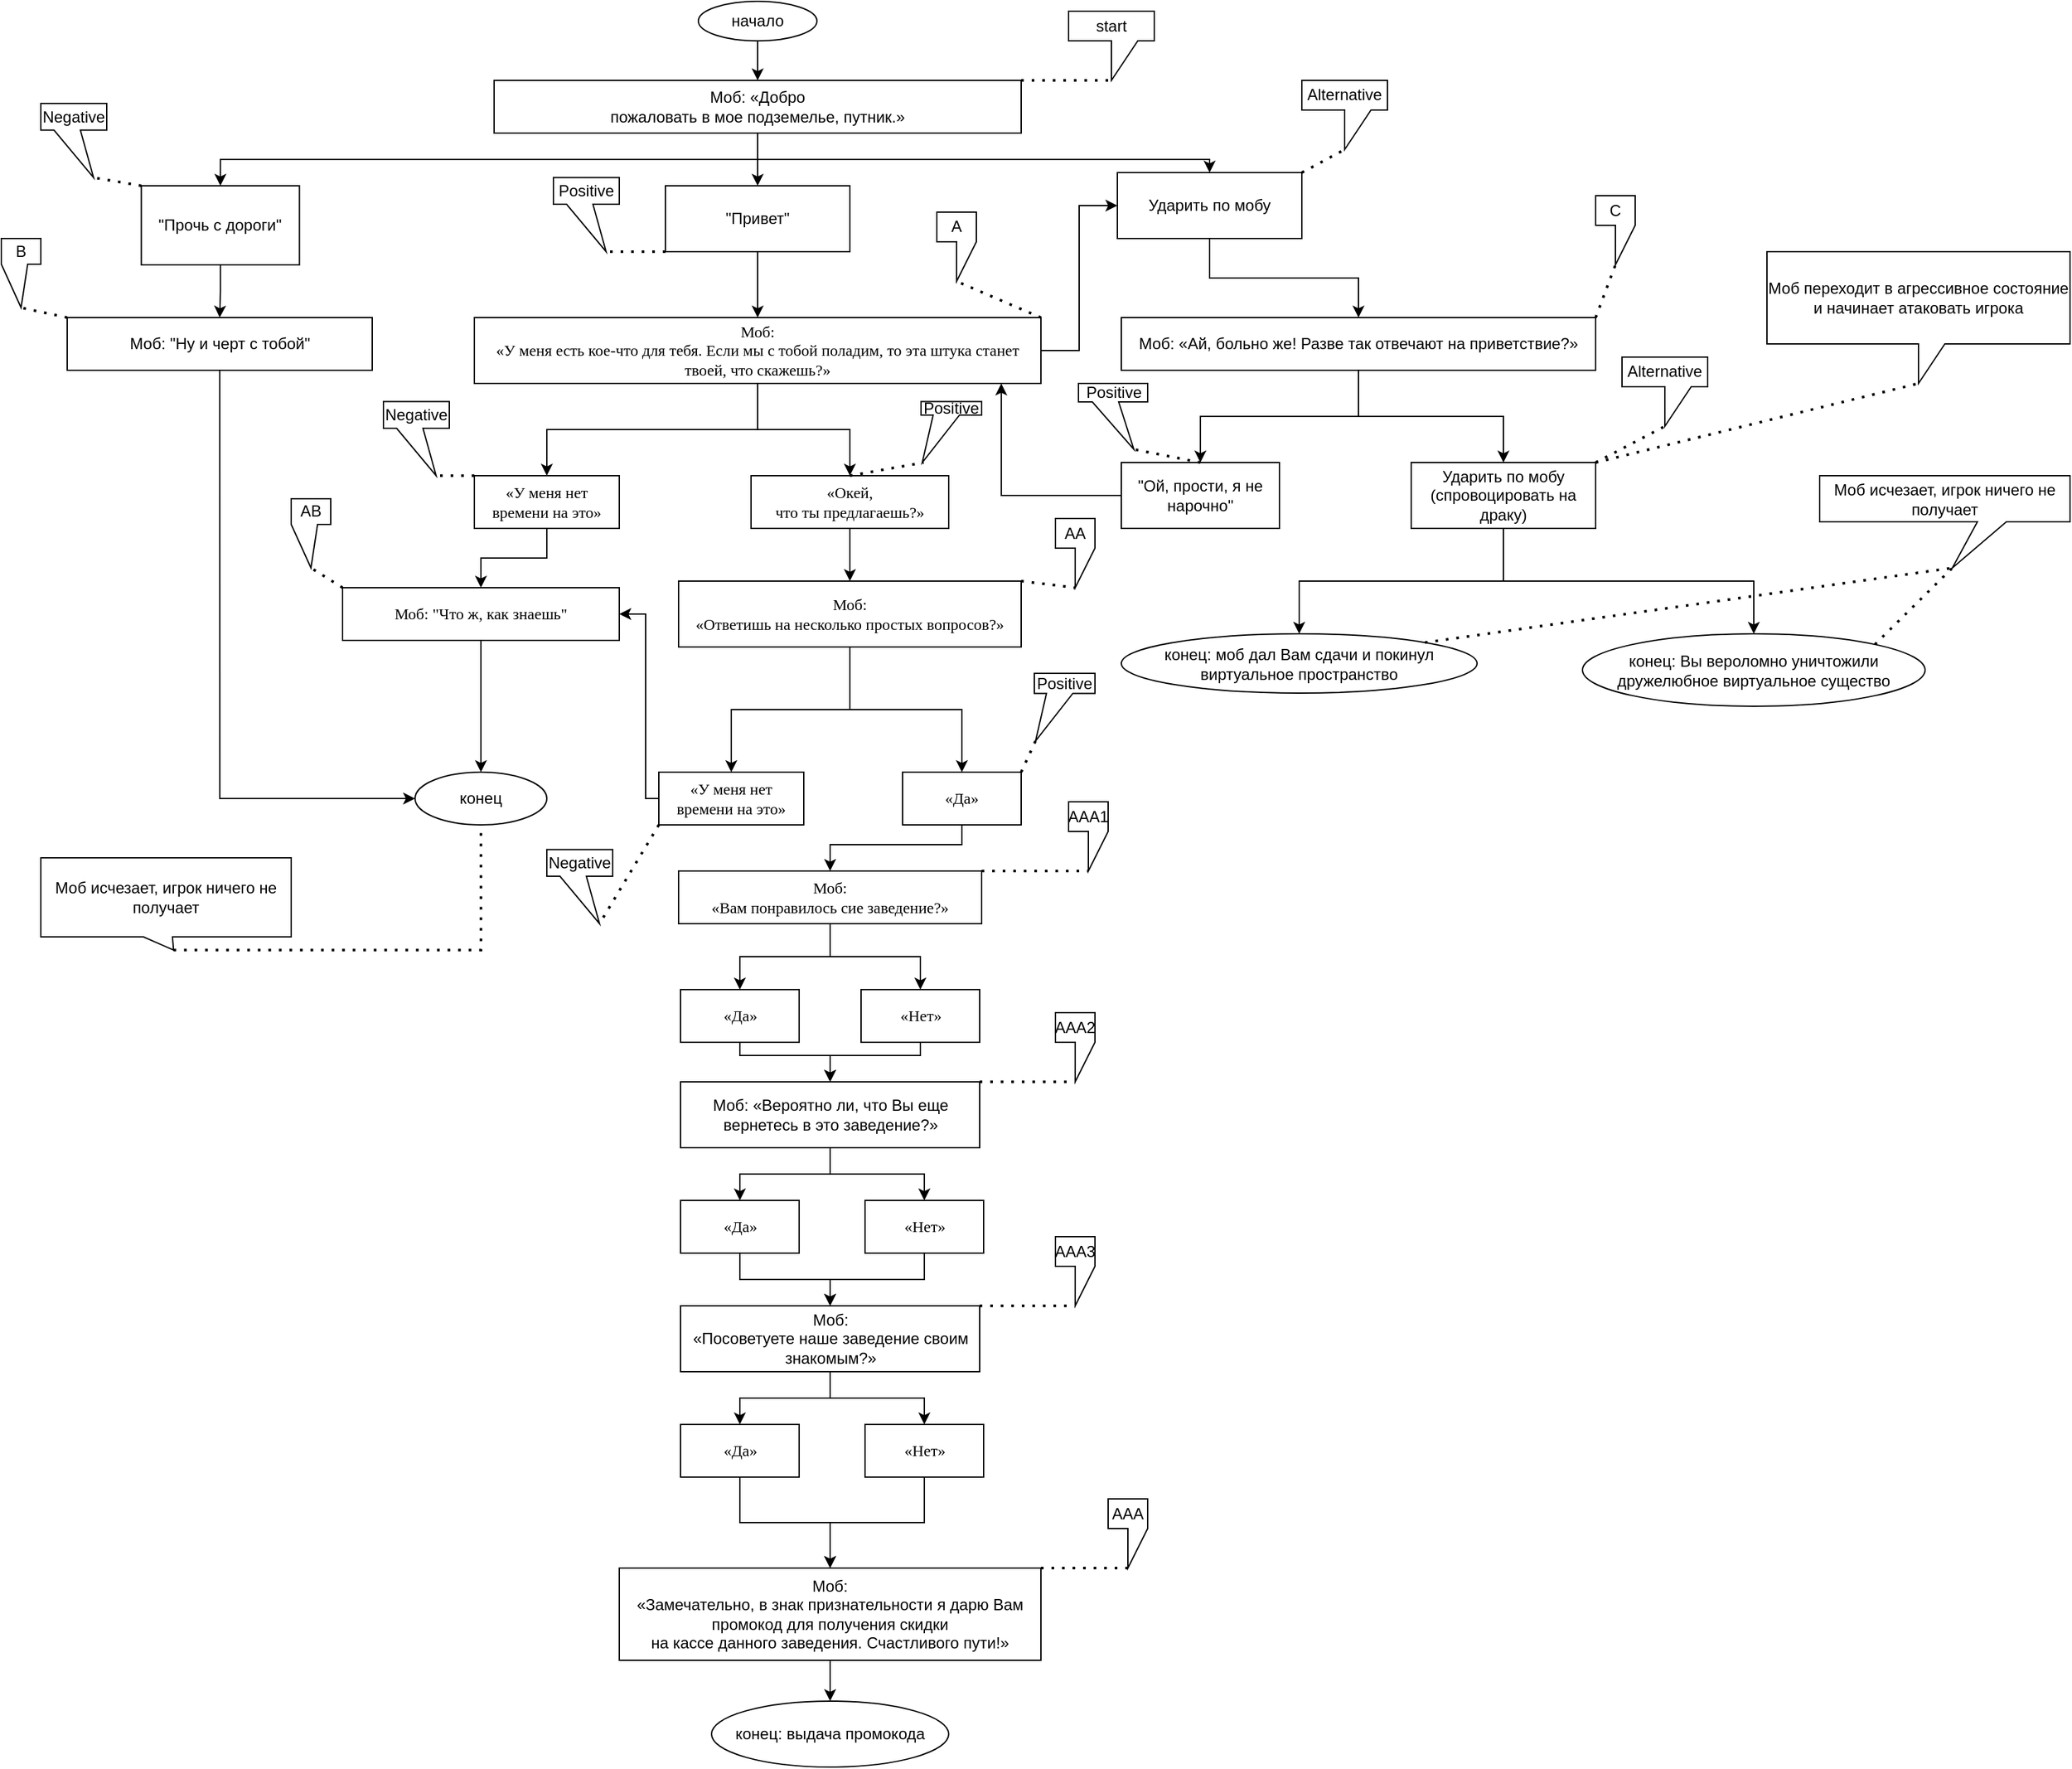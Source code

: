 <mxfile version="21.3.7" type="device">
  <diagram id="C5RBs43oDa-KdzZeNtuy" name="Page-1">
    <mxGraphModel dx="3046" dy="931" grid="1" gridSize="10" guides="1" tooltips="1" connect="1" arrows="1" fold="1" page="1" pageScale="1" pageWidth="827" pageHeight="1169" math="0" shadow="0">
      <root>
        <mxCell id="WIyWlLk6GJQsqaUBKTNV-0" />
        <mxCell id="WIyWlLk6GJQsqaUBKTNV-1" parent="WIyWlLk6GJQsqaUBKTNV-0" />
        <mxCell id="eUGDTFAcdC3Y-dysvK0F-72" style="edgeStyle=orthogonalEdgeStyle;rounded=0;orthogonalLoop=1;jettySize=auto;html=1;entryX=0.5;entryY=0;entryDx=0;entryDy=0;exitX=0.5;exitY=1;exitDx=0;exitDy=0;" parent="WIyWlLk6GJQsqaUBKTNV-1" source="eUGDTFAcdC3Y-dysvK0F-66" edge="1">
          <mxGeometry relative="1" as="geometry">
            <Array as="points">
              <mxPoint x="1000" y="950" />
              <mxPoint x="30" y="950" />
              <mxPoint x="30" y="610" />
              <mxPoint x="485" y="610" />
            </Array>
            <mxPoint x="485" y="620" as="targetPoint" />
          </mxGeometry>
        </mxCell>
        <mxCell id="DbqPKA9nt1hmngEjuqSL-2" style="edgeStyle=orthogonalEdgeStyle;rounded=0;orthogonalLoop=1;jettySize=auto;html=1;entryX=0.5;entryY=0;entryDx=0;entryDy=0;" edge="1" parent="WIyWlLk6GJQsqaUBKTNV-1" source="DbqPKA9nt1hmngEjuqSL-0" target="DbqPKA9nt1hmngEjuqSL-1">
          <mxGeometry relative="1" as="geometry" />
        </mxCell>
        <mxCell id="DbqPKA9nt1hmngEjuqSL-0" value="начало" style="ellipse;whiteSpace=wrap;html=1;" vertex="1" parent="WIyWlLk6GJQsqaUBKTNV-1">
          <mxGeometry x="369" width="90" height="30" as="geometry" />
        </mxCell>
        <mxCell id="DbqPKA9nt1hmngEjuqSL-9" style="edgeStyle=orthogonalEdgeStyle;rounded=0;orthogonalLoop=1;jettySize=auto;html=1;entryX=0.5;entryY=0;entryDx=0;entryDy=0;exitX=0.5;exitY=1;exitDx=0;exitDy=0;" edge="1" parent="WIyWlLk6GJQsqaUBKTNV-1" source="DbqPKA9nt1hmngEjuqSL-1" target="DbqPKA9nt1hmngEjuqSL-3">
          <mxGeometry relative="1" as="geometry">
            <Array as="points">
              <mxPoint x="414" y="120" />
              <mxPoint x="757" y="120" />
            </Array>
          </mxGeometry>
        </mxCell>
        <mxCell id="DbqPKA9nt1hmngEjuqSL-73" style="edgeStyle=orthogonalEdgeStyle;rounded=0;orthogonalLoop=1;jettySize=auto;html=1;entryX=0.5;entryY=0;entryDx=0;entryDy=0;" edge="1" parent="WIyWlLk6GJQsqaUBKTNV-1" source="DbqPKA9nt1hmngEjuqSL-1" target="DbqPKA9nt1hmngEjuqSL-4">
          <mxGeometry relative="1" as="geometry" />
        </mxCell>
        <mxCell id="DbqPKA9nt1hmngEjuqSL-79" style="edgeStyle=orthogonalEdgeStyle;rounded=0;orthogonalLoop=1;jettySize=auto;html=1;entryX=0.5;entryY=0;entryDx=0;entryDy=0;exitX=0.5;exitY=1;exitDx=0;exitDy=0;" edge="1" parent="WIyWlLk6GJQsqaUBKTNV-1" source="DbqPKA9nt1hmngEjuqSL-1" target="DbqPKA9nt1hmngEjuqSL-5">
          <mxGeometry relative="1" as="geometry" />
        </mxCell>
        <mxCell id="DbqPKA9nt1hmngEjuqSL-1" value="Моб: «Добро&lt;br/&gt;пожаловать в мое подземелье, путник.»" style="rounded=0;whiteSpace=wrap;html=1;" vertex="1" parent="WIyWlLk6GJQsqaUBKTNV-1">
          <mxGeometry x="214" y="60" width="400" height="40" as="geometry" />
        </mxCell>
        <mxCell id="DbqPKA9nt1hmngEjuqSL-25" style="edgeStyle=orthogonalEdgeStyle;rounded=0;orthogonalLoop=1;jettySize=auto;html=1;entryX=0.5;entryY=0;entryDx=0;entryDy=0;exitX=0.5;exitY=1;exitDx=0;exitDy=0;" edge="1" parent="WIyWlLk6GJQsqaUBKTNV-1" source="DbqPKA9nt1hmngEjuqSL-3" target="DbqPKA9nt1hmngEjuqSL-24">
          <mxGeometry relative="1" as="geometry" />
        </mxCell>
        <mxCell id="DbqPKA9nt1hmngEjuqSL-3" value="Ударить по мобу" style="rounded=0;whiteSpace=wrap;html=1;" vertex="1" parent="WIyWlLk6GJQsqaUBKTNV-1">
          <mxGeometry x="687" y="130" width="140" height="50" as="geometry" />
        </mxCell>
        <mxCell id="DbqPKA9nt1hmngEjuqSL-11" style="edgeStyle=orthogonalEdgeStyle;rounded=0;orthogonalLoop=1;jettySize=auto;html=1;entryX=0.5;entryY=0;entryDx=0;entryDy=0;" edge="1" parent="WIyWlLk6GJQsqaUBKTNV-1" source="DbqPKA9nt1hmngEjuqSL-4" target="DbqPKA9nt1hmngEjuqSL-10">
          <mxGeometry relative="1" as="geometry" />
        </mxCell>
        <mxCell id="DbqPKA9nt1hmngEjuqSL-4" value="&quot;Привет&quot;" style="rounded=0;whiteSpace=wrap;html=1;" vertex="1" parent="WIyWlLk6GJQsqaUBKTNV-1">
          <mxGeometry x="344" y="140" width="140" height="50" as="geometry" />
        </mxCell>
        <mxCell id="DbqPKA9nt1hmngEjuqSL-23" style="edgeStyle=orthogonalEdgeStyle;rounded=0;orthogonalLoop=1;jettySize=auto;html=1;entryX=0.5;entryY=0;entryDx=0;entryDy=0;" edge="1" parent="WIyWlLk6GJQsqaUBKTNV-1" source="DbqPKA9nt1hmngEjuqSL-5" target="DbqPKA9nt1hmngEjuqSL-22">
          <mxGeometry relative="1" as="geometry" />
        </mxCell>
        <mxCell id="DbqPKA9nt1hmngEjuqSL-5" value="&quot;Прочь с дороги&quot;" style="rounded=0;whiteSpace=wrap;html=1;" vertex="1" parent="WIyWlLk6GJQsqaUBKTNV-1">
          <mxGeometry x="-53.75" y="140" width="120" height="60" as="geometry" />
        </mxCell>
        <mxCell id="DbqPKA9nt1hmngEjuqSL-13" style="edgeStyle=orthogonalEdgeStyle;rounded=0;orthogonalLoop=1;jettySize=auto;html=1;entryX=0.5;entryY=0;entryDx=0;entryDy=0;" edge="1" parent="WIyWlLk6GJQsqaUBKTNV-1" source="DbqPKA9nt1hmngEjuqSL-10" target="DbqPKA9nt1hmngEjuqSL-12">
          <mxGeometry relative="1" as="geometry" />
        </mxCell>
        <mxCell id="DbqPKA9nt1hmngEjuqSL-74" style="edgeStyle=orthogonalEdgeStyle;rounded=0;orthogonalLoop=1;jettySize=auto;html=1;entryX=0;entryY=0.5;entryDx=0;entryDy=0;" edge="1" parent="WIyWlLk6GJQsqaUBKTNV-1" source="DbqPKA9nt1hmngEjuqSL-10" target="DbqPKA9nt1hmngEjuqSL-3">
          <mxGeometry relative="1" as="geometry" />
        </mxCell>
        <mxCell id="DbqPKA9nt1hmngEjuqSL-78" style="edgeStyle=orthogonalEdgeStyle;rounded=0;orthogonalLoop=1;jettySize=auto;html=1;entryX=0.5;entryY=0;entryDx=0;entryDy=0;" edge="1" parent="WIyWlLk6GJQsqaUBKTNV-1" source="DbqPKA9nt1hmngEjuqSL-10" target="DbqPKA9nt1hmngEjuqSL-57">
          <mxGeometry relative="1" as="geometry" />
        </mxCell>
        <mxCell id="DbqPKA9nt1hmngEjuqSL-10" value="&lt;span style=&quot;font-family: &amp;quot;Times New Roman&amp;quot;, serif;&quot;&gt;&lt;font style=&quot;font-size: 12px;&quot;&gt;Моб:&lt;br&gt;«У меня есть кое-что для тебя. Если мы с тобой поладим, то эта штука станет&lt;br&gt;твоей, что скажешь?»&lt;/font&gt;&lt;/span&gt;" style="rounded=0;whiteSpace=wrap;html=1;" vertex="1" parent="WIyWlLk6GJQsqaUBKTNV-1">
          <mxGeometry x="199" y="240" width="430" height="50" as="geometry" />
        </mxCell>
        <mxCell id="DbqPKA9nt1hmngEjuqSL-15" style="edgeStyle=orthogonalEdgeStyle;rounded=0;orthogonalLoop=1;jettySize=auto;html=1;entryX=0.5;entryY=0;entryDx=0;entryDy=0;" edge="1" parent="WIyWlLk6GJQsqaUBKTNV-1" source="DbqPKA9nt1hmngEjuqSL-12" target="DbqPKA9nt1hmngEjuqSL-14">
          <mxGeometry relative="1" as="geometry" />
        </mxCell>
        <mxCell id="DbqPKA9nt1hmngEjuqSL-12" value="&lt;span style=&quot;font-family: &amp;quot;Times New Roman&amp;quot;, serif;&quot;&gt;&lt;font style=&quot;font-size: 12px;&quot;&gt;«Окей,&lt;br&gt;что ты предлагаешь?»&lt;/font&gt;&lt;/span&gt;" style="rounded=0;whiteSpace=wrap;html=1;" vertex="1" parent="WIyWlLk6GJQsqaUBKTNV-1">
          <mxGeometry x="409" y="360" width="150" height="40" as="geometry" />
        </mxCell>
        <mxCell id="DbqPKA9nt1hmngEjuqSL-17" style="edgeStyle=orthogonalEdgeStyle;rounded=0;orthogonalLoop=1;jettySize=auto;html=1;entryX=0.5;entryY=0;entryDx=0;entryDy=0;" edge="1" parent="WIyWlLk6GJQsqaUBKTNV-1" source="DbqPKA9nt1hmngEjuqSL-14" target="DbqPKA9nt1hmngEjuqSL-16">
          <mxGeometry relative="1" as="geometry" />
        </mxCell>
        <mxCell id="DbqPKA9nt1hmngEjuqSL-19" style="edgeStyle=orthogonalEdgeStyle;rounded=0;orthogonalLoop=1;jettySize=auto;html=1;entryX=0.5;entryY=0;entryDx=0;entryDy=0;" edge="1" parent="WIyWlLk6GJQsqaUBKTNV-1" source="DbqPKA9nt1hmngEjuqSL-14" target="DbqPKA9nt1hmngEjuqSL-18">
          <mxGeometry relative="1" as="geometry" />
        </mxCell>
        <mxCell id="DbqPKA9nt1hmngEjuqSL-14" value="&lt;font style=&quot;font-size: 12px;&quot;&gt;&lt;span style=&quot;font-family: &amp;quot;Times New Roman&amp;quot;, serif;&quot;&gt;Моб:&lt;br&gt;«Ответишь на несколько простых вопросов?»&lt;/span&gt;&lt;br&gt;&lt;/font&gt;" style="rounded=0;whiteSpace=wrap;html=1;" vertex="1" parent="WIyWlLk6GJQsqaUBKTNV-1">
          <mxGeometry x="354" y="440" width="260" height="50" as="geometry" />
        </mxCell>
        <mxCell id="DbqPKA9nt1hmngEjuqSL-76" style="edgeStyle=orthogonalEdgeStyle;rounded=0;orthogonalLoop=1;jettySize=auto;html=1;entryX=0.5;entryY=0;entryDx=0;entryDy=0;" edge="1" parent="WIyWlLk6GJQsqaUBKTNV-1" source="DbqPKA9nt1hmngEjuqSL-16" target="DbqPKA9nt1hmngEjuqSL-28">
          <mxGeometry relative="1" as="geometry">
            <Array as="points">
              <mxPoint x="569" y="640" />
              <mxPoint x="469" y="640" />
            </Array>
          </mxGeometry>
        </mxCell>
        <mxCell id="DbqPKA9nt1hmngEjuqSL-16" value="&lt;span style=&quot;font-family: &amp;quot;Times New Roman&amp;quot;, serif;&quot;&gt;&lt;font style=&quot;font-size: 12px;&quot;&gt;«Да»&lt;/font&gt;&lt;/span&gt;" style="rounded=0;whiteSpace=wrap;html=1;" vertex="1" parent="WIyWlLk6GJQsqaUBKTNV-1">
          <mxGeometry x="524" y="585" width="90" height="40" as="geometry" />
        </mxCell>
        <mxCell id="DbqPKA9nt1hmngEjuqSL-83" style="edgeStyle=orthogonalEdgeStyle;rounded=0;orthogonalLoop=1;jettySize=auto;html=1;entryX=1;entryY=0.5;entryDx=0;entryDy=0;" edge="1" parent="WIyWlLk6GJQsqaUBKTNV-1" source="DbqPKA9nt1hmngEjuqSL-18" target="DbqPKA9nt1hmngEjuqSL-58">
          <mxGeometry relative="1" as="geometry">
            <Array as="points">
              <mxPoint x="329" y="605" />
              <mxPoint x="329" y="465" />
            </Array>
          </mxGeometry>
        </mxCell>
        <mxCell id="DbqPKA9nt1hmngEjuqSL-18" value="&lt;span style=&quot;font-family: &amp;quot;Times New Roman&amp;quot;, serif;&quot;&gt;&lt;font style=&quot;font-size: 12px;&quot;&gt;«У меня нет времени на это»&lt;/font&gt;&lt;/span&gt;" style="rounded=0;whiteSpace=wrap;html=1;" vertex="1" parent="WIyWlLk6GJQsqaUBKTNV-1">
          <mxGeometry x="339" y="585" width="110" height="40" as="geometry" />
        </mxCell>
        <mxCell id="DbqPKA9nt1hmngEjuqSL-80" style="edgeStyle=orthogonalEdgeStyle;rounded=0;orthogonalLoop=1;jettySize=auto;html=1;entryX=0;entryY=0.5;entryDx=0;entryDy=0;exitX=0.5;exitY=1;exitDx=0;exitDy=0;" edge="1" parent="WIyWlLk6GJQsqaUBKTNV-1" source="DbqPKA9nt1hmngEjuqSL-22" target="DbqPKA9nt1hmngEjuqSL-60">
          <mxGeometry relative="1" as="geometry" />
        </mxCell>
        <mxCell id="DbqPKA9nt1hmngEjuqSL-22" value="Моб: &quot;Ну и черт с тобой&quot;" style="rounded=0;whiteSpace=wrap;html=1;" vertex="1" parent="WIyWlLk6GJQsqaUBKTNV-1">
          <mxGeometry x="-110" y="240" width="231.5" height="40" as="geometry" />
        </mxCell>
        <mxCell id="DbqPKA9nt1hmngEjuqSL-70" style="edgeStyle=orthogonalEdgeStyle;rounded=0;orthogonalLoop=1;jettySize=auto;html=1;entryX=0.5;entryY=0;entryDx=0;entryDy=0;" edge="1" parent="WIyWlLk6GJQsqaUBKTNV-1" source="DbqPKA9nt1hmngEjuqSL-24" target="DbqPKA9nt1hmngEjuqSL-68">
          <mxGeometry relative="1" as="geometry" />
        </mxCell>
        <mxCell id="DbqPKA9nt1hmngEjuqSL-71" style="edgeStyle=orthogonalEdgeStyle;rounded=0;orthogonalLoop=1;jettySize=auto;html=1;entryX=0.5;entryY=0;entryDx=0;entryDy=0;" edge="1" parent="WIyWlLk6GJQsqaUBKTNV-1" source="DbqPKA9nt1hmngEjuqSL-24" target="DbqPKA9nt1hmngEjuqSL-69">
          <mxGeometry relative="1" as="geometry" />
        </mxCell>
        <mxCell id="DbqPKA9nt1hmngEjuqSL-24" value="&lt;span style=&quot;text-indent: 0cm; background-color: initial;&quot;&gt;Моб: «Ай, больно же! Разве&amp;nbsp;&lt;/span&gt;&lt;span style=&quot;text-indent: 0cm; background-color: initial;&quot;&gt;так отвечают на приветствие?»&lt;/span&gt;&lt;span style=&quot;text-indent: 0cm; background-color: initial;&quot;&gt;&lt;br&gt;&lt;/span&gt;" style="rounded=0;whiteSpace=wrap;html=1;" vertex="1" parent="WIyWlLk6GJQsqaUBKTNV-1">
          <mxGeometry x="690" y="240" width="360" height="40" as="geometry" />
        </mxCell>
        <mxCell id="DbqPKA9nt1hmngEjuqSL-32" style="edgeStyle=orthogonalEdgeStyle;rounded=0;orthogonalLoop=1;jettySize=auto;html=1;entryX=0.5;entryY=0;entryDx=0;entryDy=0;" edge="1" parent="WIyWlLk6GJQsqaUBKTNV-1" source="DbqPKA9nt1hmngEjuqSL-28" target="DbqPKA9nt1hmngEjuqSL-30">
          <mxGeometry relative="1" as="geometry" />
        </mxCell>
        <mxCell id="DbqPKA9nt1hmngEjuqSL-33" style="edgeStyle=orthogonalEdgeStyle;rounded=0;orthogonalLoop=1;jettySize=auto;html=1;entryX=0.5;entryY=0;entryDx=0;entryDy=0;" edge="1" parent="WIyWlLk6GJQsqaUBKTNV-1" source="DbqPKA9nt1hmngEjuqSL-28" target="DbqPKA9nt1hmngEjuqSL-31">
          <mxGeometry relative="1" as="geometry" />
        </mxCell>
        <mxCell id="DbqPKA9nt1hmngEjuqSL-28" value="&lt;span style=&quot;font-family: &amp;quot;Times New Roman&amp;quot;, serif;&quot;&gt;&lt;font style=&quot;font-size: 12px;&quot;&gt;Моб:&lt;br&gt;«Вам понравилось сие заведение?»&lt;/font&gt;&lt;/span&gt;" style="rounded=0;whiteSpace=wrap;html=1;" vertex="1" parent="WIyWlLk6GJQsqaUBKTNV-1">
          <mxGeometry x="354" y="660" width="230" height="40" as="geometry" />
        </mxCell>
        <mxCell id="DbqPKA9nt1hmngEjuqSL-37" style="edgeStyle=orthogonalEdgeStyle;rounded=0;orthogonalLoop=1;jettySize=auto;html=1;entryX=0.5;entryY=0;entryDx=0;entryDy=0;" edge="1" parent="WIyWlLk6GJQsqaUBKTNV-1" source="DbqPKA9nt1hmngEjuqSL-30" target="DbqPKA9nt1hmngEjuqSL-35">
          <mxGeometry relative="1" as="geometry">
            <Array as="points">
              <mxPoint x="400.5" y="800" />
              <mxPoint x="468.5" y="800" />
            </Array>
          </mxGeometry>
        </mxCell>
        <mxCell id="DbqPKA9nt1hmngEjuqSL-30" value="&lt;span style=&quot;font-family: &amp;quot;Times New Roman&amp;quot;, serif;&quot;&gt;&lt;font style=&quot;font-size: 12px;&quot;&gt;«Да»&lt;/font&gt;&lt;/span&gt;" style="rounded=0;whiteSpace=wrap;html=1;" vertex="1" parent="WIyWlLk6GJQsqaUBKTNV-1">
          <mxGeometry x="355.5" y="750" width="90" height="40" as="geometry" />
        </mxCell>
        <mxCell id="DbqPKA9nt1hmngEjuqSL-36" style="edgeStyle=orthogonalEdgeStyle;rounded=0;orthogonalLoop=1;jettySize=auto;html=1;entryX=0.5;entryY=0;entryDx=0;entryDy=0;" edge="1" parent="WIyWlLk6GJQsqaUBKTNV-1" source="DbqPKA9nt1hmngEjuqSL-31" target="DbqPKA9nt1hmngEjuqSL-35">
          <mxGeometry relative="1" as="geometry">
            <Array as="points">
              <mxPoint x="537.5" y="800" />
              <mxPoint x="468.5" y="800" />
            </Array>
          </mxGeometry>
        </mxCell>
        <mxCell id="DbqPKA9nt1hmngEjuqSL-31" value="&lt;span style=&quot;font-family: &amp;quot;Times New Roman&amp;quot;, serif;&quot;&gt;&lt;font style=&quot;font-size: 12px;&quot;&gt;«Нет»&lt;/font&gt;&lt;/span&gt;" style="rounded=0;whiteSpace=wrap;html=1;" vertex="1" parent="WIyWlLk6GJQsqaUBKTNV-1">
          <mxGeometry x="492.5" y="750" width="90" height="40" as="geometry" />
        </mxCell>
        <mxCell id="DbqPKA9nt1hmngEjuqSL-40" style="edgeStyle=orthogonalEdgeStyle;rounded=0;orthogonalLoop=1;jettySize=auto;html=1;entryX=0.5;entryY=0;entryDx=0;entryDy=0;" edge="1" parent="WIyWlLk6GJQsqaUBKTNV-1" source="DbqPKA9nt1hmngEjuqSL-35" target="DbqPKA9nt1hmngEjuqSL-38">
          <mxGeometry relative="1" as="geometry" />
        </mxCell>
        <mxCell id="DbqPKA9nt1hmngEjuqSL-41" style="edgeStyle=orthogonalEdgeStyle;rounded=0;orthogonalLoop=1;jettySize=auto;html=1;entryX=0.5;entryY=0;entryDx=0;entryDy=0;" edge="1" parent="WIyWlLk6GJQsqaUBKTNV-1" source="DbqPKA9nt1hmngEjuqSL-35" target="DbqPKA9nt1hmngEjuqSL-39">
          <mxGeometry relative="1" as="geometry" />
        </mxCell>
        <mxCell id="DbqPKA9nt1hmngEjuqSL-35" value="&lt;span style=&quot;text-indent: 0cm; background-color: initial;&quot;&gt;Моб: «Вероятно ли, что Вы&amp;nbsp;&lt;/span&gt;&lt;span style=&quot;text-indent: 0cm; background-color: initial;&quot;&gt;еще вернетесь в это заведение?»&lt;/span&gt;&lt;span style=&quot;text-indent: 0cm; background-color: initial;&quot;&gt;&lt;br&gt;&lt;/span&gt;" style="rounded=0;whiteSpace=wrap;html=1;" vertex="1" parent="WIyWlLk6GJQsqaUBKTNV-1">
          <mxGeometry x="355.5" y="820" width="227" height="50" as="geometry" />
        </mxCell>
        <mxCell id="DbqPKA9nt1hmngEjuqSL-43" style="edgeStyle=orthogonalEdgeStyle;rounded=0;orthogonalLoop=1;jettySize=auto;html=1;entryX=0.5;entryY=0;entryDx=0;entryDy=0;" edge="1" parent="WIyWlLk6GJQsqaUBKTNV-1" source="DbqPKA9nt1hmngEjuqSL-38" target="DbqPKA9nt1hmngEjuqSL-42">
          <mxGeometry relative="1" as="geometry" />
        </mxCell>
        <mxCell id="DbqPKA9nt1hmngEjuqSL-38" value="&lt;span style=&quot;font-family: &amp;quot;Times New Roman&amp;quot;, serif;&quot;&gt;&lt;font style=&quot;font-size: 12px;&quot;&gt;«Да»&lt;/font&gt;&lt;/span&gt;" style="rounded=0;whiteSpace=wrap;html=1;" vertex="1" parent="WIyWlLk6GJQsqaUBKTNV-1">
          <mxGeometry x="355.5" y="910" width="90" height="40" as="geometry" />
        </mxCell>
        <mxCell id="DbqPKA9nt1hmngEjuqSL-44" style="edgeStyle=orthogonalEdgeStyle;rounded=0;orthogonalLoop=1;jettySize=auto;html=1;entryX=0.5;entryY=0;entryDx=0;entryDy=0;" edge="1" parent="WIyWlLk6GJQsqaUBKTNV-1" source="DbqPKA9nt1hmngEjuqSL-39" target="DbqPKA9nt1hmngEjuqSL-42">
          <mxGeometry relative="1" as="geometry" />
        </mxCell>
        <mxCell id="DbqPKA9nt1hmngEjuqSL-39" value="&lt;span style=&quot;font-family: &amp;quot;Times New Roman&amp;quot;, serif;&quot;&gt;&lt;font style=&quot;font-size: 12px;&quot;&gt;«Нет»&lt;/font&gt;&lt;/span&gt;" style="rounded=0;whiteSpace=wrap;html=1;" vertex="1" parent="WIyWlLk6GJQsqaUBKTNV-1">
          <mxGeometry x="495.5" y="910" width="90" height="40" as="geometry" />
        </mxCell>
        <mxCell id="DbqPKA9nt1hmngEjuqSL-47" style="edgeStyle=orthogonalEdgeStyle;rounded=0;orthogonalLoop=1;jettySize=auto;html=1;" edge="1" parent="WIyWlLk6GJQsqaUBKTNV-1" source="DbqPKA9nt1hmngEjuqSL-42" target="DbqPKA9nt1hmngEjuqSL-45">
          <mxGeometry relative="1" as="geometry" />
        </mxCell>
        <mxCell id="DbqPKA9nt1hmngEjuqSL-48" style="edgeStyle=orthogonalEdgeStyle;rounded=0;orthogonalLoop=1;jettySize=auto;html=1;entryX=0.5;entryY=0;entryDx=0;entryDy=0;" edge="1" parent="WIyWlLk6GJQsqaUBKTNV-1" source="DbqPKA9nt1hmngEjuqSL-42" target="DbqPKA9nt1hmngEjuqSL-46">
          <mxGeometry relative="1" as="geometry" />
        </mxCell>
        <mxCell id="DbqPKA9nt1hmngEjuqSL-42" value="Моб:&lt;br/&gt;«Посоветуете наше заведение своим знакомым?»&lt;span style=&quot;text-indent: 0cm; background-color: initial;&quot;&gt;&lt;br&gt;&lt;/span&gt;" style="rounded=0;whiteSpace=wrap;html=1;" vertex="1" parent="WIyWlLk6GJQsqaUBKTNV-1">
          <mxGeometry x="355.5" y="990" width="227" height="50" as="geometry" />
        </mxCell>
        <mxCell id="DbqPKA9nt1hmngEjuqSL-52" style="edgeStyle=orthogonalEdgeStyle;rounded=0;orthogonalLoop=1;jettySize=auto;html=1;entryX=0.5;entryY=0;entryDx=0;entryDy=0;" edge="1" parent="WIyWlLk6GJQsqaUBKTNV-1" source="DbqPKA9nt1hmngEjuqSL-45" target="DbqPKA9nt1hmngEjuqSL-51">
          <mxGeometry relative="1" as="geometry" />
        </mxCell>
        <mxCell id="DbqPKA9nt1hmngEjuqSL-45" value="&lt;span style=&quot;font-family: &amp;quot;Times New Roman&amp;quot;, serif;&quot;&gt;&lt;font style=&quot;font-size: 12px;&quot;&gt;«Да»&lt;/font&gt;&lt;/span&gt;" style="rounded=0;whiteSpace=wrap;html=1;" vertex="1" parent="WIyWlLk6GJQsqaUBKTNV-1">
          <mxGeometry x="355.5" y="1080" width="90" height="40" as="geometry" />
        </mxCell>
        <mxCell id="DbqPKA9nt1hmngEjuqSL-53" style="edgeStyle=orthogonalEdgeStyle;rounded=0;orthogonalLoop=1;jettySize=auto;html=1;entryX=0.5;entryY=0;entryDx=0;entryDy=0;" edge="1" parent="WIyWlLk6GJQsqaUBKTNV-1" source="DbqPKA9nt1hmngEjuqSL-46" target="DbqPKA9nt1hmngEjuqSL-51">
          <mxGeometry relative="1" as="geometry" />
        </mxCell>
        <mxCell id="DbqPKA9nt1hmngEjuqSL-46" value="&lt;span style=&quot;font-family: &amp;quot;Times New Roman&amp;quot;, serif;&quot;&gt;&lt;font style=&quot;font-size: 12px;&quot;&gt;«Нет»&lt;/font&gt;&lt;/span&gt;" style="rounded=0;whiteSpace=wrap;html=1;" vertex="1" parent="WIyWlLk6GJQsqaUBKTNV-1">
          <mxGeometry x="495.5" y="1080" width="90" height="40" as="geometry" />
        </mxCell>
        <mxCell id="DbqPKA9nt1hmngEjuqSL-55" style="edgeStyle=orthogonalEdgeStyle;rounded=0;orthogonalLoop=1;jettySize=auto;html=1;entryX=0.5;entryY=0;entryDx=0;entryDy=0;" edge="1" parent="WIyWlLk6GJQsqaUBKTNV-1" source="DbqPKA9nt1hmngEjuqSL-51" target="DbqPKA9nt1hmngEjuqSL-54">
          <mxGeometry relative="1" as="geometry" />
        </mxCell>
        <mxCell id="DbqPKA9nt1hmngEjuqSL-51" value="Моб:&lt;br/&gt;«Замечательно, в знак признательности я дарю Вам промокод для получения скидки&lt;br/&gt;на кассе данного заведения. Счастливого пути!»&lt;span style=&quot;text-indent: 0cm; background-color: initial;&quot;&gt;&lt;br&gt;&lt;/span&gt;" style="rounded=0;whiteSpace=wrap;html=1;" vertex="1" parent="WIyWlLk6GJQsqaUBKTNV-1">
          <mxGeometry x="309" y="1189" width="320" height="70" as="geometry" />
        </mxCell>
        <mxCell id="DbqPKA9nt1hmngEjuqSL-54" value="конец: выдача промокода" style="ellipse;whiteSpace=wrap;html=1;" vertex="1" parent="WIyWlLk6GJQsqaUBKTNV-1">
          <mxGeometry x="379" y="1290" width="180" height="50" as="geometry" />
        </mxCell>
        <mxCell id="DbqPKA9nt1hmngEjuqSL-59" style="edgeStyle=orthogonalEdgeStyle;rounded=0;orthogonalLoop=1;jettySize=auto;html=1;" edge="1" parent="WIyWlLk6GJQsqaUBKTNV-1" source="DbqPKA9nt1hmngEjuqSL-57" target="DbqPKA9nt1hmngEjuqSL-58">
          <mxGeometry relative="1" as="geometry" />
        </mxCell>
        <mxCell id="DbqPKA9nt1hmngEjuqSL-57" value="&lt;span style=&quot;font-family: &amp;quot;Times New Roman&amp;quot;, serif;&quot;&gt;&lt;font style=&quot;font-size: 12px;&quot;&gt;«У меня нет времени на это»&lt;/font&gt;&lt;/span&gt;" style="rounded=0;whiteSpace=wrap;html=1;" vertex="1" parent="WIyWlLk6GJQsqaUBKTNV-1">
          <mxGeometry x="199" y="360" width="110" height="40" as="geometry" />
        </mxCell>
        <mxCell id="DbqPKA9nt1hmngEjuqSL-66" style="edgeStyle=orthogonalEdgeStyle;rounded=0;orthogonalLoop=1;jettySize=auto;html=1;entryX=0.5;entryY=0;entryDx=0;entryDy=0;" edge="1" parent="WIyWlLk6GJQsqaUBKTNV-1" source="DbqPKA9nt1hmngEjuqSL-58" target="DbqPKA9nt1hmngEjuqSL-60">
          <mxGeometry relative="1" as="geometry" />
        </mxCell>
        <mxCell id="DbqPKA9nt1hmngEjuqSL-58" value="&lt;font style=&quot;font-size: 12px;&quot;&gt;&lt;font face=&quot;Times New Roman, serif&quot;&gt;Моб: &quot;Что ж, как знаешь&quot;&lt;/font&gt;&lt;br&gt;&lt;/font&gt;" style="rounded=0;whiteSpace=wrap;html=1;" vertex="1" parent="WIyWlLk6GJQsqaUBKTNV-1">
          <mxGeometry x="99" y="445" width="210" height="40" as="geometry" />
        </mxCell>
        <mxCell id="DbqPKA9nt1hmngEjuqSL-60" value="конец" style="ellipse;whiteSpace=wrap;html=1;" vertex="1" parent="WIyWlLk6GJQsqaUBKTNV-1">
          <mxGeometry x="154" y="585" width="100" height="40" as="geometry" />
        </mxCell>
        <mxCell id="DbqPKA9nt1hmngEjuqSL-82" style="edgeStyle=orthogonalEdgeStyle;rounded=0;orthogonalLoop=1;jettySize=auto;html=1;entryX=0.93;entryY=1;entryDx=0;entryDy=0;entryPerimeter=0;" edge="1" parent="WIyWlLk6GJQsqaUBKTNV-1" source="DbqPKA9nt1hmngEjuqSL-68" target="DbqPKA9nt1hmngEjuqSL-10">
          <mxGeometry relative="1" as="geometry" />
        </mxCell>
        <mxCell id="DbqPKA9nt1hmngEjuqSL-68" value="&quot;Ой, прости, я не нарочно&quot;" style="rounded=0;whiteSpace=wrap;html=1;" vertex="1" parent="WIyWlLk6GJQsqaUBKTNV-1">
          <mxGeometry x="690" y="350" width="120" height="50" as="geometry" />
        </mxCell>
        <mxCell id="DbqPKA9nt1hmngEjuqSL-86" style="edgeStyle=orthogonalEdgeStyle;rounded=0;orthogonalLoop=1;jettySize=auto;html=1;entryX=0.5;entryY=0;entryDx=0;entryDy=0;" edge="1" parent="WIyWlLk6GJQsqaUBKTNV-1" source="DbqPKA9nt1hmngEjuqSL-69" target="DbqPKA9nt1hmngEjuqSL-84">
          <mxGeometry relative="1" as="geometry" />
        </mxCell>
        <mxCell id="DbqPKA9nt1hmngEjuqSL-87" style="edgeStyle=orthogonalEdgeStyle;rounded=0;orthogonalLoop=1;jettySize=auto;html=1;entryX=0.5;entryY=0;entryDx=0;entryDy=0;" edge="1" parent="WIyWlLk6GJQsqaUBKTNV-1" source="DbqPKA9nt1hmngEjuqSL-69" target="DbqPKA9nt1hmngEjuqSL-85">
          <mxGeometry relative="1" as="geometry">
            <Array as="points">
              <mxPoint x="980" y="440" />
              <mxPoint x="1170" y="440" />
            </Array>
          </mxGeometry>
        </mxCell>
        <mxCell id="DbqPKA9nt1hmngEjuqSL-69" value="Ударить по мобу (спровоцировать на драку)" style="rounded=0;whiteSpace=wrap;html=1;" vertex="1" parent="WIyWlLk6GJQsqaUBKTNV-1">
          <mxGeometry x="910" y="350" width="140" height="50" as="geometry" />
        </mxCell>
        <mxCell id="DbqPKA9nt1hmngEjuqSL-84" value="конец: моб дал Вам сдачи и покинул виртуальное пространство" style="ellipse;whiteSpace=wrap;html=1;" vertex="1" parent="WIyWlLk6GJQsqaUBKTNV-1">
          <mxGeometry x="690" y="480" width="270" height="45" as="geometry" />
        </mxCell>
        <mxCell id="DbqPKA9nt1hmngEjuqSL-85" value="конец: Вы вероломно уничтожили дружелюбное виртуальное существо" style="ellipse;whiteSpace=wrap;html=1;" vertex="1" parent="WIyWlLk6GJQsqaUBKTNV-1">
          <mxGeometry x="1040" y="480" width="260" height="55" as="geometry" />
        </mxCell>
        <mxCell id="DbqPKA9nt1hmngEjuqSL-90" value="Моб переходит в агрессивное состояние и начинает атаковать игрока" style="shape=callout;whiteSpace=wrap;html=1;perimeter=calloutPerimeter;" vertex="1" parent="WIyWlLk6GJQsqaUBKTNV-1">
          <mxGeometry x="1180" y="190" width="230" height="100" as="geometry" />
        </mxCell>
        <mxCell id="DbqPKA9nt1hmngEjuqSL-93" value="" style="endArrow=none;dashed=1;html=1;dashPattern=1 3;strokeWidth=2;rounded=0;exitX=1;exitY=0;exitDx=0;exitDy=0;entryX=0;entryY=0;entryDx=115;entryDy=100;entryPerimeter=0;" edge="1" parent="WIyWlLk6GJQsqaUBKTNV-1" source="DbqPKA9nt1hmngEjuqSL-69" target="DbqPKA9nt1hmngEjuqSL-90">
          <mxGeometry width="50" height="50" relative="1" as="geometry">
            <mxPoint x="1180" y="285" as="sourcePoint" />
            <mxPoint x="1230" y="235" as="targetPoint" />
          </mxGeometry>
        </mxCell>
        <mxCell id="DbqPKA9nt1hmngEjuqSL-94" value="Моб исчезает, игрок ничего не получает" style="shape=callout;whiteSpace=wrap;html=1;perimeter=calloutPerimeter;size=10;position=0.41;base=22;position2=0.53;" vertex="1" parent="WIyWlLk6GJQsqaUBKTNV-1">
          <mxGeometry x="-130" y="650" width="190" height="70" as="geometry" />
        </mxCell>
        <mxCell id="DbqPKA9nt1hmngEjuqSL-95" value="" style="endArrow=none;dashed=1;html=1;dashPattern=1 3;strokeWidth=2;rounded=0;exitX=0;exitY=0;exitDx=100.7;exitDy=70;exitPerimeter=0;entryX=0.5;entryY=1;entryDx=0;entryDy=0;" edge="1" parent="WIyWlLk6GJQsqaUBKTNV-1" source="DbqPKA9nt1hmngEjuqSL-94" target="DbqPKA9nt1hmngEjuqSL-60">
          <mxGeometry width="50" height="50" relative="1" as="geometry">
            <mxPoint x="320" y="640" as="sourcePoint" />
            <mxPoint x="370" y="590" as="targetPoint" />
            <Array as="points">
              <mxPoint x="204" y="720" />
            </Array>
          </mxGeometry>
        </mxCell>
        <mxCell id="DbqPKA9nt1hmngEjuqSL-96" value="Моб исчезает, игрок ничего не получает" style="shape=callout;whiteSpace=wrap;html=1;perimeter=calloutPerimeter;size=35;position=0.63;base=22;position2=0.53;" vertex="1" parent="WIyWlLk6GJQsqaUBKTNV-1">
          <mxGeometry x="1220" y="360" width="190" height="70" as="geometry" />
        </mxCell>
        <mxCell id="DbqPKA9nt1hmngEjuqSL-101" value="" style="endArrow=none;dashed=1;html=1;dashPattern=1 3;strokeWidth=2;rounded=0;exitX=1;exitY=0;exitDx=0;exitDy=0;entryX=0;entryY=0;entryDx=100.7;entryDy=70;entryPerimeter=0;" edge="1" parent="WIyWlLk6GJQsqaUBKTNV-1" source="DbqPKA9nt1hmngEjuqSL-84" target="DbqPKA9nt1hmngEjuqSL-96">
          <mxGeometry width="50" height="50" relative="1" as="geometry">
            <mxPoint x="1020" y="620" as="sourcePoint" />
            <mxPoint x="1070" y="570" as="targetPoint" />
          </mxGeometry>
        </mxCell>
        <mxCell id="DbqPKA9nt1hmngEjuqSL-102" value="" style="endArrow=none;dashed=1;html=1;dashPattern=1 3;strokeWidth=2;rounded=0;exitX=1;exitY=0;exitDx=0;exitDy=0;entryX=0;entryY=0;entryDx=100.7;entryDy=70;entryPerimeter=0;" edge="1" parent="WIyWlLk6GJQsqaUBKTNV-1" source="DbqPKA9nt1hmngEjuqSL-85" target="DbqPKA9nt1hmngEjuqSL-96">
          <mxGeometry width="50" height="50" relative="1" as="geometry">
            <mxPoint x="1360" y="520" as="sourcePoint" />
            <mxPoint x="1410" y="470" as="targetPoint" />
          </mxGeometry>
        </mxCell>
        <mxCell id="DbqPKA9nt1hmngEjuqSL-105" value="A" style="shape=callout;whiteSpace=wrap;html=1;perimeter=calloutPerimeter;" vertex="1" parent="WIyWlLk6GJQsqaUBKTNV-1">
          <mxGeometry x="550" y="160" width="30" height="52.5" as="geometry" />
        </mxCell>
        <mxCell id="DbqPKA9nt1hmngEjuqSL-106" value="" style="endArrow=none;dashed=1;html=1;dashPattern=1 3;strokeWidth=2;rounded=0;exitX=1;exitY=0;exitDx=0;exitDy=0;entryX=0;entryY=0;entryDx=15;entryDy=52.5;entryPerimeter=0;" edge="1" parent="WIyWlLk6GJQsqaUBKTNV-1" source="DbqPKA9nt1hmngEjuqSL-10" target="DbqPKA9nt1hmngEjuqSL-105">
          <mxGeometry width="50" height="50" relative="1" as="geometry">
            <mxPoint x="580" y="420" as="sourcePoint" />
            <mxPoint x="630" y="370" as="targetPoint" />
          </mxGeometry>
        </mxCell>
        <mxCell id="DbqPKA9nt1hmngEjuqSL-107" value="Alternative" style="shape=callout;whiteSpace=wrap;html=1;perimeter=calloutPerimeter;" vertex="1" parent="WIyWlLk6GJQsqaUBKTNV-1">
          <mxGeometry x="827" y="60" width="65" height="52.5" as="geometry" />
        </mxCell>
        <mxCell id="DbqPKA9nt1hmngEjuqSL-108" value="" style="endArrow=none;dashed=1;html=1;dashPattern=1 3;strokeWidth=2;rounded=0;exitX=1;exitY=0;exitDx=0;exitDy=0;entryX=0;entryY=0;entryDx=32.5;entryDy=52.5;entryPerimeter=0;" edge="1" parent="WIyWlLk6GJQsqaUBKTNV-1" source="DbqPKA9nt1hmngEjuqSL-3" target="DbqPKA9nt1hmngEjuqSL-107">
          <mxGeometry width="50" height="50" relative="1" as="geometry">
            <mxPoint x="580" y="300" as="sourcePoint" />
            <mxPoint x="630" y="250" as="targetPoint" />
          </mxGeometry>
        </mxCell>
        <mxCell id="DbqPKA9nt1hmngEjuqSL-109" value="B" style="shape=callout;whiteSpace=wrap;html=1;perimeter=calloutPerimeter;size=33;position=0;" vertex="1" parent="WIyWlLk6GJQsqaUBKTNV-1">
          <mxGeometry x="-160" y="180" width="30" height="52.5" as="geometry" />
        </mxCell>
        <mxCell id="DbqPKA9nt1hmngEjuqSL-110" value="" style="endArrow=none;dashed=1;html=1;dashPattern=1 3;strokeWidth=2;rounded=0;exitX=0;exitY=0;exitDx=0;exitDy=0;entryX=0;entryY=0;entryDx=15;entryDy=52.5;entryPerimeter=0;" edge="1" parent="WIyWlLk6GJQsqaUBKTNV-1" source="DbqPKA9nt1hmngEjuqSL-22" target="DbqPKA9nt1hmngEjuqSL-109">
          <mxGeometry width="50" height="50" relative="1" as="geometry">
            <mxPoint x="580" y="300" as="sourcePoint" />
            <mxPoint x="630" y="250" as="targetPoint" />
          </mxGeometry>
        </mxCell>
        <mxCell id="DbqPKA9nt1hmngEjuqSL-112" value="C" style="shape=callout;whiteSpace=wrap;html=1;perimeter=calloutPerimeter;" vertex="1" parent="WIyWlLk6GJQsqaUBKTNV-1">
          <mxGeometry x="1050" y="147.5" width="30" height="52.5" as="geometry" />
        </mxCell>
        <mxCell id="DbqPKA9nt1hmngEjuqSL-113" value="" style="endArrow=none;dashed=1;html=1;dashPattern=1 3;strokeWidth=2;rounded=0;exitX=1;exitY=0;exitDx=0;exitDy=0;entryX=0;entryY=0;entryDx=15;entryDy=52.5;entryPerimeter=0;" edge="1" parent="WIyWlLk6GJQsqaUBKTNV-1" source="DbqPKA9nt1hmngEjuqSL-24" target="DbqPKA9nt1hmngEjuqSL-112">
          <mxGeometry width="50" height="50" relative="1" as="geometry">
            <mxPoint x="970" y="180" as="sourcePoint" />
            <mxPoint x="1020" y="130" as="targetPoint" />
          </mxGeometry>
        </mxCell>
        <mxCell id="DbqPKA9nt1hmngEjuqSL-114" value="Positive" style="shape=callout;whiteSpace=wrap;html=1;perimeter=calloutPerimeter;size=36;position=0.2;position2=0.8;" vertex="1" parent="WIyWlLk6GJQsqaUBKTNV-1">
          <mxGeometry x="259" y="133.75" width="50" height="56.25" as="geometry" />
        </mxCell>
        <mxCell id="DbqPKA9nt1hmngEjuqSL-115" value="" style="endArrow=none;dashed=1;html=1;dashPattern=1 3;strokeWidth=2;rounded=0;exitX=0;exitY=1;exitDx=0;exitDy=0;entryX=0;entryY=0;entryDx=40;entryDy=56.25;entryPerimeter=0;" edge="1" parent="WIyWlLk6GJQsqaUBKTNV-1" source="DbqPKA9nt1hmngEjuqSL-4" target="DbqPKA9nt1hmngEjuqSL-114">
          <mxGeometry width="50" height="50" relative="1" as="geometry">
            <mxPoint x="440" y="360" as="sourcePoint" />
            <mxPoint x="490" y="310" as="targetPoint" />
          </mxGeometry>
        </mxCell>
        <mxCell id="DbqPKA9nt1hmngEjuqSL-116" value="Negative" style="shape=callout;whiteSpace=wrap;html=1;perimeter=calloutPerimeter;size=36;position=0.2;position2=0.8;" vertex="1" parent="WIyWlLk6GJQsqaUBKTNV-1">
          <mxGeometry x="-130" y="77.5" width="50" height="56.25" as="geometry" />
        </mxCell>
        <mxCell id="DbqPKA9nt1hmngEjuqSL-117" value="" style="endArrow=none;dashed=1;html=1;dashPattern=1 3;strokeWidth=2;rounded=0;exitX=0;exitY=0;exitDx=0;exitDy=0;entryX=0;entryY=0;entryDx=40;entryDy=56.25;entryPerimeter=0;" edge="1" parent="WIyWlLk6GJQsqaUBKTNV-1" source="DbqPKA9nt1hmngEjuqSL-5" target="DbqPKA9nt1hmngEjuqSL-116">
          <mxGeometry width="50" height="50" relative="1" as="geometry">
            <mxPoint x="520" y="330" as="sourcePoint" />
            <mxPoint x="570" y="280" as="targetPoint" />
          </mxGeometry>
        </mxCell>
        <mxCell id="DbqPKA9nt1hmngEjuqSL-118" value="start" style="shape=callout;whiteSpace=wrap;html=1;perimeter=calloutPerimeter;" vertex="1" parent="WIyWlLk6GJQsqaUBKTNV-1">
          <mxGeometry x="650" y="7.5" width="65" height="52.5" as="geometry" />
        </mxCell>
        <mxCell id="DbqPKA9nt1hmngEjuqSL-119" value="" style="endArrow=none;dashed=1;html=1;dashPattern=1 3;strokeWidth=2;rounded=0;exitX=1;exitY=0;exitDx=0;exitDy=0;entryX=0;entryY=0;entryDx=32.5;entryDy=52.5;entryPerimeter=0;" edge="1" parent="WIyWlLk6GJQsqaUBKTNV-1" source="DbqPKA9nt1hmngEjuqSL-1" target="DbqPKA9nt1hmngEjuqSL-118">
          <mxGeometry width="50" height="50" relative="1" as="geometry">
            <mxPoint x="690" y="230" as="sourcePoint" />
            <mxPoint x="740" y="180" as="targetPoint" />
            <Array as="points">
              <mxPoint x="650" y="60" />
            </Array>
          </mxGeometry>
        </mxCell>
        <mxCell id="DbqPKA9nt1hmngEjuqSL-120" value="Alternative" style="shape=callout;whiteSpace=wrap;html=1;perimeter=calloutPerimeter;" vertex="1" parent="WIyWlLk6GJQsqaUBKTNV-1">
          <mxGeometry x="1070" y="270" width="65" height="52.5" as="geometry" />
        </mxCell>
        <mxCell id="DbqPKA9nt1hmngEjuqSL-121" value="" style="endArrow=none;dashed=1;html=1;dashPattern=1 3;strokeWidth=2;rounded=0;exitX=1;exitY=0;exitDx=0;exitDy=0;entryX=0;entryY=0;entryDx=32.5;entryDy=52.5;entryPerimeter=0;" edge="1" parent="WIyWlLk6GJQsqaUBKTNV-1" source="DbqPKA9nt1hmngEjuqSL-69" target="DbqPKA9nt1hmngEjuqSL-120">
          <mxGeometry width="50" height="50" relative="1" as="geometry">
            <mxPoint x="842" y="405" as="sourcePoint" />
            <mxPoint x="892" y="355" as="targetPoint" />
          </mxGeometry>
        </mxCell>
        <mxCell id="DbqPKA9nt1hmngEjuqSL-122" value="" style="endArrow=none;dashed=1;html=1;dashPattern=1 3;strokeWidth=2;rounded=0;exitX=0.5;exitY=0;exitDx=0;exitDy=0;entryX=0;entryY=0;entryDx=42;entryDy=50;entryPerimeter=0;" edge="1" parent="WIyWlLk6GJQsqaUBKTNV-1" source="DbqPKA9nt1hmngEjuqSL-68" target="DbqPKA9nt1hmngEjuqSL-123">
          <mxGeometry width="50" height="50" relative="1" as="geometry">
            <mxPoint x="750" y="290" as="sourcePoint" />
            <mxPoint x="720" y="330" as="targetPoint" />
          </mxGeometry>
        </mxCell>
        <mxCell id="DbqPKA9nt1hmngEjuqSL-123" value="Positive" style="shape=callout;whiteSpace=wrap;html=1;perimeter=calloutPerimeter;size=36;position=0.2;position2=0.8;" vertex="1" parent="WIyWlLk6GJQsqaUBKTNV-1">
          <mxGeometry x="657.5" y="290" width="52.5" height="50" as="geometry" />
        </mxCell>
        <mxCell id="DbqPKA9nt1hmngEjuqSL-125" value="Negative" style="shape=callout;whiteSpace=wrap;html=1;perimeter=calloutPerimeter;size=36;position=0.2;position2=0.8;" vertex="1" parent="WIyWlLk6GJQsqaUBKTNV-1">
          <mxGeometry x="254" y="643.75" width="50" height="56.25" as="geometry" />
        </mxCell>
        <mxCell id="DbqPKA9nt1hmngEjuqSL-126" value="" style="endArrow=none;dashed=1;html=1;dashPattern=1 3;strokeWidth=2;rounded=0;exitX=0;exitY=1;exitDx=0;exitDy=0;entryX=0;entryY=0;entryDx=40;entryDy=56.25;entryPerimeter=0;" edge="1" parent="WIyWlLk6GJQsqaUBKTNV-1" source="DbqPKA9nt1hmngEjuqSL-18" target="DbqPKA9nt1hmngEjuqSL-125">
          <mxGeometry width="50" height="50" relative="1" as="geometry">
            <mxPoint x="540" y="590" as="sourcePoint" />
            <mxPoint x="590" y="540" as="targetPoint" />
          </mxGeometry>
        </mxCell>
        <mxCell id="DbqPKA9nt1hmngEjuqSL-127" value="Negative" style="shape=callout;whiteSpace=wrap;html=1;perimeter=calloutPerimeter;size=36;position=0.2;position2=0.8;" vertex="1" parent="WIyWlLk6GJQsqaUBKTNV-1">
          <mxGeometry x="130" y="303.75" width="50" height="56.25" as="geometry" />
        </mxCell>
        <mxCell id="DbqPKA9nt1hmngEjuqSL-128" value="" style="endArrow=none;dashed=1;html=1;dashPattern=1 3;strokeWidth=2;rounded=0;exitX=0;exitY=0;exitDx=0;exitDy=0;entryX=0;entryY=0;entryDx=40;entryDy=56.25;entryPerimeter=0;" edge="1" parent="WIyWlLk6GJQsqaUBKTNV-1" source="DbqPKA9nt1hmngEjuqSL-57" target="DbqPKA9nt1hmngEjuqSL-127">
          <mxGeometry width="50" height="50" relative="1" as="geometry">
            <mxPoint x="540" y="390" as="sourcePoint" />
            <mxPoint x="590" y="340" as="targetPoint" />
          </mxGeometry>
        </mxCell>
        <mxCell id="DbqPKA9nt1hmngEjuqSL-129" value="Positive" style="shape=callout;whiteSpace=wrap;html=1;perimeter=calloutPerimeter;size=36;position=0.2;position2=0.02;" vertex="1" parent="WIyWlLk6GJQsqaUBKTNV-1">
          <mxGeometry x="538" y="303.75" width="46" height="46.25" as="geometry" />
        </mxCell>
        <mxCell id="DbqPKA9nt1hmngEjuqSL-130" value="" style="endArrow=none;dashed=1;html=1;dashPattern=1 3;strokeWidth=2;rounded=0;exitX=0.5;exitY=0;exitDx=0;exitDy=0;" edge="1" parent="WIyWlLk6GJQsqaUBKTNV-1" source="DbqPKA9nt1hmngEjuqSL-12">
          <mxGeometry width="50" height="50" relative="1" as="geometry">
            <mxPoint x="540" y="390" as="sourcePoint" />
            <mxPoint x="540" y="350" as="targetPoint" />
          </mxGeometry>
        </mxCell>
        <mxCell id="DbqPKA9nt1hmngEjuqSL-132" value="AB" style="shape=callout;whiteSpace=wrap;html=1;perimeter=calloutPerimeter;size=33;position=0;" vertex="1" parent="WIyWlLk6GJQsqaUBKTNV-1">
          <mxGeometry x="60" y="377.5" width="30" height="52.5" as="geometry" />
        </mxCell>
        <mxCell id="DbqPKA9nt1hmngEjuqSL-133" value="" style="endArrow=none;dashed=1;html=1;dashPattern=1 3;strokeWidth=2;rounded=0;exitX=0;exitY=0;exitDx=0;exitDy=0;entryX=0;entryY=0;entryDx=15;entryDy=52.5;entryPerimeter=0;" edge="1" parent="WIyWlLk6GJQsqaUBKTNV-1" source="DbqPKA9nt1hmngEjuqSL-58" target="DbqPKA9nt1hmngEjuqSL-132">
          <mxGeometry width="50" height="50" relative="1" as="geometry">
            <mxPoint x="540" y="490" as="sourcePoint" />
            <mxPoint x="590" y="440" as="targetPoint" />
          </mxGeometry>
        </mxCell>
        <mxCell id="DbqPKA9nt1hmngEjuqSL-134" value="AA" style="shape=callout;whiteSpace=wrap;html=1;perimeter=calloutPerimeter;" vertex="1" parent="WIyWlLk6GJQsqaUBKTNV-1">
          <mxGeometry x="640" y="392.5" width="30" height="52.5" as="geometry" />
        </mxCell>
        <mxCell id="DbqPKA9nt1hmngEjuqSL-135" value="" style="endArrow=none;dashed=1;html=1;dashPattern=1 3;strokeWidth=2;rounded=0;exitX=1;exitY=0;exitDx=0;exitDy=0;entryX=0;entryY=0;entryDx=15;entryDy=52.5;entryPerimeter=0;" edge="1" parent="WIyWlLk6GJQsqaUBKTNV-1" source="DbqPKA9nt1hmngEjuqSL-14" target="DbqPKA9nt1hmngEjuqSL-134">
          <mxGeometry width="50" height="50" relative="1" as="geometry">
            <mxPoint x="540" y="490" as="sourcePoint" />
            <mxPoint x="590" y="440" as="targetPoint" />
          </mxGeometry>
        </mxCell>
        <mxCell id="DbqPKA9nt1hmngEjuqSL-136" value="Positive" style="shape=callout;whiteSpace=wrap;html=1;perimeter=calloutPerimeter;size=36;position=0.2;position2=0.02;" vertex="1" parent="WIyWlLk6GJQsqaUBKTNV-1">
          <mxGeometry x="624" y="510" width="46" height="51.25" as="geometry" />
        </mxCell>
        <mxCell id="DbqPKA9nt1hmngEjuqSL-137" value="" style="endArrow=none;dashed=1;html=1;dashPattern=1 3;strokeWidth=2;rounded=0;exitX=1;exitY=0;exitDx=0;exitDy=0;entryX=0;entryY=0;entryDx=0.92;entryDy=51.25;entryPerimeter=0;" edge="1" parent="WIyWlLk6GJQsqaUBKTNV-1" source="DbqPKA9nt1hmngEjuqSL-16" target="DbqPKA9nt1hmngEjuqSL-136">
          <mxGeometry width="50" height="50" relative="1" as="geometry">
            <mxPoint x="540" y="390" as="sourcePoint" />
            <mxPoint x="590" y="340" as="targetPoint" />
          </mxGeometry>
        </mxCell>
        <mxCell id="DbqPKA9nt1hmngEjuqSL-138" value="AAA1" style="shape=callout;whiteSpace=wrap;html=1;perimeter=calloutPerimeter;" vertex="1" parent="WIyWlLk6GJQsqaUBKTNV-1">
          <mxGeometry x="650" y="607.5" width="30" height="52.5" as="geometry" />
        </mxCell>
        <mxCell id="DbqPKA9nt1hmngEjuqSL-139" value="" style="endArrow=none;dashed=1;html=1;dashPattern=1 3;strokeWidth=2;rounded=0;exitX=1;exitY=0;exitDx=0;exitDy=0;entryX=0;entryY=0;entryDx=15;entryDy=52.5;entryPerimeter=0;" edge="1" parent="WIyWlLk6GJQsqaUBKTNV-1" source="DbqPKA9nt1hmngEjuqSL-28" target="DbqPKA9nt1hmngEjuqSL-138">
          <mxGeometry width="50" height="50" relative="1" as="geometry">
            <mxPoint x="540" y="590" as="sourcePoint" />
            <mxPoint x="590" y="540" as="targetPoint" />
          </mxGeometry>
        </mxCell>
        <mxCell id="DbqPKA9nt1hmngEjuqSL-140" value="AAA2" style="shape=callout;whiteSpace=wrap;html=1;perimeter=calloutPerimeter;" vertex="1" parent="WIyWlLk6GJQsqaUBKTNV-1">
          <mxGeometry x="640" y="767.5" width="30" height="52.5" as="geometry" />
        </mxCell>
        <mxCell id="DbqPKA9nt1hmngEjuqSL-141" value="" style="endArrow=none;dashed=1;html=1;dashPattern=1 3;strokeWidth=2;rounded=0;exitX=1;exitY=0;exitDx=0;exitDy=0;entryX=0;entryY=0;entryDx=15;entryDy=52.5;entryPerimeter=0;" edge="1" parent="WIyWlLk6GJQsqaUBKTNV-1" target="DbqPKA9nt1hmngEjuqSL-140" source="DbqPKA9nt1hmngEjuqSL-35">
          <mxGeometry width="50" height="50" relative="1" as="geometry">
            <mxPoint x="614" y="818.82" as="sourcePoint" />
            <mxPoint x="620" y="698.82" as="targetPoint" />
          </mxGeometry>
        </mxCell>
        <mxCell id="DbqPKA9nt1hmngEjuqSL-142" value="AAA3" style="shape=callout;whiteSpace=wrap;html=1;perimeter=calloutPerimeter;" vertex="1" parent="WIyWlLk6GJQsqaUBKTNV-1">
          <mxGeometry x="640" y="937.5" width="30" height="52.5" as="geometry" />
        </mxCell>
        <mxCell id="DbqPKA9nt1hmngEjuqSL-143" value="" style="endArrow=none;dashed=1;html=1;dashPattern=1 3;strokeWidth=2;rounded=0;exitX=1;exitY=0;exitDx=0;exitDy=0;entryX=0;entryY=0;entryDx=15;entryDy=52.5;entryPerimeter=0;" edge="1" parent="WIyWlLk6GJQsqaUBKTNV-1" target="DbqPKA9nt1hmngEjuqSL-142" source="DbqPKA9nt1hmngEjuqSL-42">
          <mxGeometry width="50" height="50" relative="1" as="geometry">
            <mxPoint x="629" y="988.82" as="sourcePoint" />
            <mxPoint x="635" y="868.82" as="targetPoint" />
          </mxGeometry>
        </mxCell>
        <mxCell id="DbqPKA9nt1hmngEjuqSL-146" value="AAA" style="shape=callout;whiteSpace=wrap;html=1;perimeter=calloutPerimeter;" vertex="1" parent="WIyWlLk6GJQsqaUBKTNV-1">
          <mxGeometry x="680" y="1136.5" width="30" height="52.5" as="geometry" />
        </mxCell>
        <mxCell id="DbqPKA9nt1hmngEjuqSL-147" value="" style="endArrow=none;dashed=1;html=1;dashPattern=1 3;strokeWidth=2;rounded=0;exitX=1;exitY=0;exitDx=0;exitDy=0;entryX=0;entryY=0;entryDx=15;entryDy=52.5;entryPerimeter=0;" edge="1" parent="WIyWlLk6GJQsqaUBKTNV-1" target="DbqPKA9nt1hmngEjuqSL-146" source="DbqPKA9nt1hmngEjuqSL-51">
          <mxGeometry width="50" height="50" relative="1" as="geometry">
            <mxPoint x="657.5" y="1187.82" as="sourcePoint" />
            <mxPoint x="663.5" y="1067.82" as="targetPoint" />
          </mxGeometry>
        </mxCell>
      </root>
    </mxGraphModel>
  </diagram>
</mxfile>
